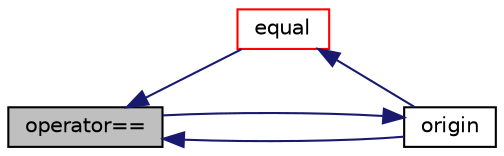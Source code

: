digraph "operator=="
{
  bgcolor="transparent";
  edge [fontname="Helvetica",fontsize="10",labelfontname="Helvetica",labelfontsize="10"];
  node [fontname="Helvetica",fontsize="10",shape=record];
  rankdir="LR";
  Node858 [label="operator==",height=0.2,width=0.4,color="black", fillcolor="grey75", style="filled", fontcolor="black"];
  Node858 -> Node859 [dir="back",color="midnightblue",fontsize="10",style="solid",fontname="Helvetica"];
  Node859 [label="equal",height=0.2,width=0.4,color="red",URL="$a23341.html#ae950d3767f9617b290ee529a64eea02d",tooltip="Same (like operator==) "];
  Node859 -> Node860 [dir="back",color="midnightblue",fontsize="10",style="solid",fontname="Helvetica"];
  Node860 [label="origin",height=0.2,width=0.4,color="black",URL="$a23341.html#ad74f43780573979c852ffbe393b10458",tooltip="Return origin. "];
  Node860 -> Node858 [dir="back",color="midnightblue",fontsize="10",style="solid",fontname="Helvetica"];
  Node858 -> Node860 [dir="back",color="midnightblue",fontsize="10",style="solid",fontname="Helvetica"];
}

